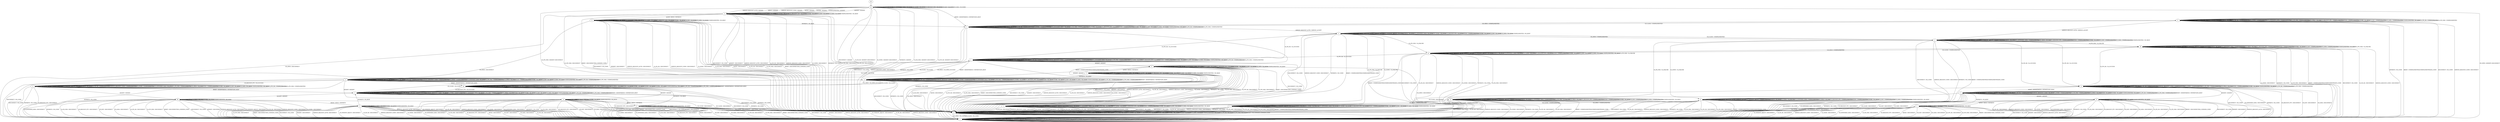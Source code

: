 digraph "" {
	graph ["Incoming time"=0.27735209465026855,
		"Outgoing time"=0.39063167572021484,
		Output="{'States': 32, 'Transitions': 683, 'Filename': '../results/ssh/OpenSSH-OpenSSH-msat-4.dot'}",
		Reference="{'States': 32, 'Transitions': 683, 'Filename': '../subjects/ssh/OpenSSH.dot'}",
		Solver=msat,
		Updated="{'States': 32, 'Transitions': 683, 'Filename': '../subjects/ssh/OpenSSH.dot'}",
		"f-measure"=1.0,
		precision=1.0,
		recall=1.0
	];
	a -> a	[key=0,
		label="DISCONNECT / NO_CONN"];
	a -> a	[key=1,
		label="KEXINIT / NO_CONN"];
	a -> a	[key=2,
		label="SERVICE_REQUEST_AUTH / NO_CONN"];
	a -> a	[key=3,
		label="CH_WINDOW_ADJUST / CH_NONE"];
	a -> a	[key=4,
		label="DEBUG / NO_CONN"];
	a -> a	[key=5,
		label="UA_PK_OK / NO_CONN"];
	a -> a	[key=6,
		label="SERVICE_REQUEST_CONN / NO_CONN"];
	a -> a	[key=7,
		label="UA_NONE / NO_CONN"];
	a -> a	[key=8,
		label="CH_EXTENDED_DATA / CH_NONE"];
	a -> a	[key=9,
		label="NEWKEYS / NO_CONN"];
	a -> a	[key=10,
		label="UA_PK_NOK / NO_CONN"];
	a -> a	[key=11,
		label="CH_CLOSE / CH_NONE"];
	a -> a	[key=12,
		label="CH_REQUEST_PTY / CH_NONE"];
	a -> a	[key=13,
		label="KEX30 / NO_CONN"];
	a -> a	[key=14,
		label="IGNORE / NO_CONN"];
	a -> a	[key=15,
		label="CH_EOF / CH_NONE"];
	a -> a	[key=16,
		label="CH_DATA / CH_NONE"];
	a -> a	[key=17,
		label="UNIMPLEMENTED / NO_CONN"];
	a -> a	[key=18,
		label="UA_PW_OK / NO_CONN"];
	a -> a	[key=19,
		label="UA_PW_NOK / NO_CONN"];
	a -> a	[key=20,
		label="REKEY / NO_CONN|NO_CONN|NO_CONN"];
	a -> x	[key=0,
		label="CH_OPEN / NO_CONN"];
	b -> b	[key=0,
		label="KEXINIT / UNIMPLEMENTED"];
	b -> b	[key=1,
		label="SERVICE_REQUEST_AUTH / SERVICE_ACCEPT"];
	b -> b	[key=2,
		label="CH_WINDOW_ADJUST / UNIMPLEMENTED"];
	b -> b	[key=3,
		label="DEBUG / NO_RESP"];
	b -> b	[key=4,
		label="UA_NONE / UA_FAILURE"];
	b -> b	[key=5,
		label="CH_EXTENDED_DATA / UNIMPLEMENTED"];
	b -> b	[key=6,
		label="CH_OPEN / CH_MAX"];
	b -> b	[key=7,
		label="CH_REQUEST_PTY / UNIMPLEMENTED"];
	b -> b	[key=8,
		label="KEX30 / UNIMPLEMENTED"];
	b -> b	[key=9,
		label="IGNORE / NO_RESP"];
	b -> b	[key=10,
		label="CH_EOF / UNIMPLEMENTED"];
	b -> b	[key=11,
		label="CH_DATA / UNIMPLEMENTED"];
	b -> b	[key=12,
		label="UNIMPLEMENTED / NO_RESP"];
	b -> s	[key=0,
		label="CH_CLOSE / UNIMPLEMENTED"];
	b -> x	[key=0,
		label="DISCONNECT / NO_CONN"];
	b -> x	[key=1,
		label="UA_PK_OK / DISCONNECT"];
	b -> x	[key=2,
		label="SERVICE_REQUEST_CONN / DISCONNECT"];
	b -> x	[key=3,
		label="NEWKEYS / NO_CONN"];
	b -> x	[key=4,
		label="UA_PK_NOK / DISCONNECT"];
	b -> x	[key=5,
		label="UA_PW_OK / DISCONNECT"];
	b -> x	[key=6,
		label="UA_PW_NOK / DISCONNECT"];
	b -> x	[key=7,
		label="REKEY / UNIMPLEMENTED|UNIMPLEMENTED|NO_CONN"];
	c -> b	[key=0,
		label="UA_NONE / UA_FAILURE"];
	c -> c	[key=0,
		label="KEXINIT / UNIMPLEMENTED"];
	c -> c	[key=1,
		label="SERVICE_REQUEST_AUTH / SERVICE_ACCEPT"];
	c -> c	[key=2,
		label="CH_WINDOW_ADJUST / UNIMPLEMENTED"];
	c -> c	[key=3,
		label="DEBUG / NO_RESP"];
	c -> c	[key=4,
		label="CH_EXTENDED_DATA / UNIMPLEMENTED"];
	c -> c	[key=5,
		label="CH_OPEN / CH_MAX"];
	c -> c	[key=6,
		label="CH_REQUEST_PTY / UNIMPLEMENTED"];
	c -> c	[key=7,
		label="KEX30 / UNIMPLEMENTED"];
	c -> c	[key=8,
		label="IGNORE / NO_RESP"];
	c -> c	[key=9,
		label="CH_EOF / UNIMPLEMENTED"];
	c -> c	[key=10,
		label="CH_DATA / UNIMPLEMENTED"];
	c -> c	[key=11,
		label="UNIMPLEMENTED / NO_RESP"];
	c -> e	[key=0,
		label="CH_CLOSE / UNIMPLEMENTED"];
	c -> p	[key=0,
		label="UA_PK_OK / UA_SUCCESS"];
	c -> p	[key=1,
		label="UA_PW_OK / UA_SUCCESS"];
	c -> q	[key=0,
		label="UA_PK_NOK / UA_FAILURE"];
	c -> x	[key=0,
		label="DISCONNECT / NO_CONN"];
	c -> x	[key=1,
		label="SERVICE_REQUEST_CONN / DISCONNECT"];
	c -> x	[key=2,
		label="NEWKEYS / NO_CONN"];
	c -> x	[key=3,
		label="REKEY / UNIMPLEMENTED|UNIMPLEMENTED|NO_CONN"];
	c -> ff	[key=0,
		label="UA_PW_NOK / UA_FAILURE"];
	d -> a	[key=0,
		label="DISCONNECT / NO_CONN"];
	d -> a	[key=1,
		label="KEXINIT / DISCONNECT"];
	d -> a	[key=2,
		label="SERVICE_REQUEST_AUTH / DISCONNECT"];
	d -> a	[key=3,
		label="UA_PK_OK / DISCONNECT"];
	d -> a	[key=4,
		label="SERVICE_REQUEST_CONN / DISCONNECT"];
	d -> a	[key=5,
		label="UA_NONE / DISCONNECT"];
	d -> a	[key=6,
		label="NEWKEYS / NO_CONN"];
	d -> a	[key=7,
		label="UA_PK_NOK / DISCONNECT"];
	d -> a	[key=8,
		label="UA_PW_OK / DISCONNECT"];
	d -> a	[key=9,
		label="UA_PW_NOK / DISCONNECT"];
	d -> a	[key=10,
		label="REKEY / DISCONNECT|NO_CONN|NO_CONN"];
	d -> d	[key=0,
		label="CH_WINDOW_ADJUST / CH_NONE"];
	d -> d	[key=1,
		label="DEBUG / NO_RESP"];
	d -> d	[key=2,
		label="CH_EXTENDED_DATA / CH_NONE"];
	d -> d	[key=3,
		label="CH_CLOSE / CH_NONE"];
	d -> d	[key=4,
		label="CH_REQUEST_PTY / CH_NONE"];
	d -> d	[key=5,
		label="IGNORE / NO_RESP"];
	d -> d	[key=6,
		label="CH_EOF / CH_NONE"];
	d -> d	[key=7,
		label="CH_DATA / CH_NONE"];
	d -> d	[key=8,
		label="UNIMPLEMENTED / NO_RESP"];
	d -> f	[key=0,
		label="KEX30 / KEX31+NEWKEYS"];
	d -> x	[key=0,
		label="CH_OPEN / DISCONNECT"];
	e -> a	[key=0,
		label="DISCONNECT / NO_CONN"];
	e -> a	[key=1,
		label="SERVICE_REQUEST_CONN / DISCONNECT"];
	e -> a	[key=2,
		label="NEWKEYS / NO_CONN"];
	e -> a	[key=3,
		label="REKEY / UNIMPLEMENTED|UNIMPLEMENTED|NO_CONN"];
	e -> c	[key=0,
		label="CH_OPEN / UNIMPLEMENTED"];
	e -> e	[key=0,
		label="KEXINIT / UNIMPLEMENTED"];
	e -> e	[key=1,
		label="SERVICE_REQUEST_AUTH / SERVICE_ACCEPT"];
	e -> e	[key=2,
		label="CH_WINDOW_ADJUST / CH_NONE"];
	e -> e	[key=3,
		label="DEBUG / NO_RESP"];
	e -> e	[key=4,
		label="CH_EXTENDED_DATA / CH_NONE"];
	e -> e	[key=5,
		label="CH_CLOSE / CH_NONE"];
	e -> e	[key=6,
		label="CH_REQUEST_PTY / CH_NONE"];
	e -> e	[key=7,
		label="KEX30 / UNIMPLEMENTED"];
	e -> e	[key=8,
		label="IGNORE / NO_RESP"];
	e -> e	[key=9,
		label="CH_EOF / CH_NONE"];
	e -> e	[key=10,
		label="CH_DATA / CH_NONE"];
	e -> e	[key=11,
		label="UNIMPLEMENTED / NO_RESP"];
	e -> j	[key=0,
		label="UA_PK_OK / UA_SUCCESS"];
	e -> j	[key=1,
		label="UA_PW_OK / UA_SUCCESS"];
	e -> m	[key=0,
		label="UA_PW_NOK / UA_FAILURE"];
	e -> r	[key=0,
		label="UA_PK_NOK / UA_FAILURE"];
	e -> s	[key=0,
		label="UA_NONE / UA_FAILURE"];
	f -> a	[key=0,
		label="DISCONNECT / NO_CONN"];
	f -> a	[key=1,
		label="KEXINIT / DISCONNECT"];
	f -> a	[key=2,
		label="SERVICE_REQUEST_AUTH / DISCONNECT"];
	f -> a	[key=3,
		label="UA_PK_OK / DISCONNECT"];
	f -> a	[key=4,
		label="SERVICE_REQUEST_CONN / DISCONNECT"];
	f -> a	[key=5,
		label="UA_NONE / DISCONNECT"];
	f -> a	[key=6,
		label="UA_PK_NOK / DISCONNECT"];
	f -> a	[key=7,
		label="KEX30 / DISCONNECT"];
	f -> a	[key=8,
		label="UA_PW_OK / DISCONNECT"];
	f -> a	[key=9,
		label="UA_PW_NOK / DISCONNECT"];
	f -> a	[key=10,
		label="REKEY / DISCONNECT|NO_CONN|NO_CONN"];
	f -> f	[key=0,
		label="CH_WINDOW_ADJUST / CH_NONE"];
	f -> f	[key=1,
		label="DEBUG / NO_RESP"];
	f -> f	[key=2,
		label="CH_EXTENDED_DATA / CH_NONE"];
	f -> f	[key=3,
		label="CH_CLOSE / CH_NONE"];
	f -> f	[key=4,
		label="CH_REQUEST_PTY / CH_NONE"];
	f -> f	[key=5,
		label="IGNORE / NO_RESP"];
	f -> f	[key=6,
		label="CH_EOF / CH_NONE"];
	f -> f	[key=7,
		label="CH_DATA / CH_NONE"];
	f -> f	[key=8,
		label="UNIMPLEMENTED / NO_RESP"];
	f -> u	[key=0,
		label="NEWKEYS / NO_RESP"];
	f -> x	[key=0,
		label="CH_OPEN / DISCONNECT"];
	g -> a	[key=0,
		label="CH_CLOSE / DISCONNECT"];
	g -> g	[key=0,
		label="DEBUG / NO_RESP"];
	g -> g	[key=1,
		label="CH_OPEN / CH_MAX"];
	g -> g	[key=2,
		label="IGNORE / NO_RESP"];
	g -> g	[key=3,
		label="UNIMPLEMENTED / NO_RESP"];
	g -> x	[key=0,
		label="DISCONNECT / NO_CONN"];
	g -> x	[key=1,
		label="KEXINIT / DISCONNECT"];
	g -> x	[key=2,
		label="SERVICE_REQUEST_AUTH / DISCONNECT"];
	g -> x	[key=3,
		label="CH_WINDOW_ADJUST / DISCONNECT"];
	g -> x	[key=4,
		label="UA_PK_OK / DISCONNECT"];
	g -> x	[key=5,
		label="SERVICE_REQUEST_CONN / DISCONNECT"];
	g -> x	[key=6,
		label="UA_NONE / DISCONNECT"];
	g -> x	[key=7,
		label="CH_EXTENDED_DATA / DISCONNECT"];
	g -> x	[key=8,
		label="NEWKEYS / NO_CONN"];
	g -> x	[key=9,
		label="UA_PK_NOK / DISCONNECT"];
	g -> x	[key=10,
		label="CH_REQUEST_PTY / DISCONNECT"];
	g -> x	[key=11,
		label="CH_EOF / DISCONNECT"];
	g -> x	[key=12,
		label="CH_DATA / DISCONNECT"];
	g -> x	[key=13,
		label="UA_PW_OK / DISCONNECT"];
	g -> x	[key=14,
		label="UA_PW_NOK / DISCONNECT"];
	g -> x	[key=15,
		label="REKEY / DISCONNECT|NO_CONN|NO_CONN"];
	g -> cc	[key=0,
		label="KEX30 / KEX31+NEWKEYS"];
	h -> c	[key=0,
		label="SERVICE_REQUEST_AUTH / SERVICE_ACCEPT"];
	h -> h	[key=0,
		label="KEXINIT / UNIMPLEMENTED"];
	h -> h	[key=1,
		label="CH_WINDOW_ADJUST / UNIMPLEMENTED"];
	h -> h	[key=2,
		label="DEBUG / NO_RESP"];
	h -> h	[key=3,
		label="UA_PK_OK / UNIMPLEMENTED"];
	h -> h	[key=4,
		label="UA_NONE / UNIMPLEMENTED"];
	h -> h	[key=5,
		label="CH_EXTENDED_DATA / UNIMPLEMENTED"];
	h -> h	[key=6,
		label="UA_PK_NOK / UNIMPLEMENTED"];
	h -> h	[key=7,
		label="CH_OPEN / CH_MAX"];
	h -> h	[key=8,
		label="CH_REQUEST_PTY / UNIMPLEMENTED"];
	h -> h	[key=9,
		label="KEX30 / UNIMPLEMENTED"];
	h -> h	[key=10,
		label="IGNORE / NO_RESP"];
	h -> h	[key=11,
		label="CH_EOF / UNIMPLEMENTED"];
	h -> h	[key=12,
		label="CH_DATA / UNIMPLEMENTED"];
	h -> h	[key=13,
		label="UNIMPLEMENTED / NO_RESP"];
	h -> h	[key=14,
		label="UA_PW_OK / UNIMPLEMENTED"];
	h -> h	[key=15,
		label="UA_PW_NOK / UNIMPLEMENTED"];
	h -> i	[key=0,
		label="CH_CLOSE / UNIMPLEMENTED"];
	h -> x	[key=0,
		label="DISCONNECT / NO_CONN"];
	h -> x	[key=1,
		label="SERVICE_REQUEST_CONN / DISCONNECT"];
	h -> x	[key=2,
		label="NEWKEYS / NO_CONN"];
	h -> x	[key=3,
		label="REKEY / UNIMPLEMENTED|UNIMPLEMENTED|NO_CONN"];
	i -> a	[key=0,
		label="DISCONNECT / NO_CONN"];
	i -> a	[key=1,
		label="SERVICE_REQUEST_CONN / DISCONNECT"];
	i -> a	[key=2,
		label="NEWKEYS / NO_CONN"];
	i -> a	[key=3,
		label="REKEY / UNIMPLEMENTED|UNIMPLEMENTED|NO_CONN"];
	i -> e	[key=0,
		label="SERVICE_REQUEST_AUTH / SERVICE_ACCEPT"];
	i -> h	[key=0,
		label="CH_OPEN / UNIMPLEMENTED"];
	i -> i	[key=0,
		label="KEXINIT / UNIMPLEMENTED"];
	i -> i	[key=1,
		label="CH_WINDOW_ADJUST / CH_NONE"];
	i -> i	[key=2,
		label="DEBUG / NO_RESP"];
	i -> i	[key=3,
		label="UA_PK_OK / UNIMPLEMENTED"];
	i -> i	[key=4,
		label="UA_NONE / UNIMPLEMENTED"];
	i -> i	[key=5,
		label="CH_EXTENDED_DATA / CH_NONE"];
	i -> i	[key=6,
		label="UA_PK_NOK / UNIMPLEMENTED"];
	i -> i	[key=7,
		label="CH_CLOSE / CH_NONE"];
	i -> i	[key=8,
		label="CH_REQUEST_PTY / CH_NONE"];
	i -> i	[key=9,
		label="KEX30 / UNIMPLEMENTED"];
	i -> i	[key=10,
		label="IGNORE / NO_RESP"];
	i -> i	[key=11,
		label="CH_EOF / CH_NONE"];
	i -> i	[key=12,
		label="CH_DATA / CH_NONE"];
	i -> i	[key=13,
		label="UNIMPLEMENTED / NO_RESP"];
	i -> i	[key=14,
		label="UA_PW_OK / UNIMPLEMENTED"];
	i -> i	[key=15,
		label="UA_PW_NOK / UNIMPLEMENTED"];
	j -> a	[key=0,
		label="DISCONNECT / NO_CONN"];
	j -> a	[key=1,
		label="NEWKEYS / NO_CONN"];
	j -> d	[key=0,
		label="KEXINIT / KEXINIT"];
	j -> j	[key=0,
		label="SERVICE_REQUEST_AUTH / UNIMPLEMENTED"];
	j -> j	[key=1,
		label="CH_WINDOW_ADJUST / CH_NONE"];
	j -> j	[key=2,
		label="DEBUG / NO_RESP"];
	j -> j	[key=3,
		label="UA_PK_OK / UNIMPLEMENTED"];
	j -> j	[key=4,
		label="SERVICE_REQUEST_CONN / UNIMPLEMENTED"];
	j -> j	[key=5,
		label="UA_NONE / UNIMPLEMENTED"];
	j -> j	[key=6,
		label="CH_EXTENDED_DATA / CH_NONE"];
	j -> j	[key=7,
		label="UA_PK_NOK / UNIMPLEMENTED"];
	j -> j	[key=8,
		label="CH_CLOSE / CH_NONE"];
	j -> j	[key=9,
		label="CH_REQUEST_PTY / CH_NONE"];
	j -> j	[key=10,
		label="KEX30 / UNIMPLEMENTED"];
	j -> j	[key=11,
		label="IGNORE / NO_RESP"];
	j -> j	[key=12,
		label="CH_EOF / CH_NONE"];
	j -> j	[key=13,
		label="CH_DATA / CH_NONE"];
	j -> j	[key=14,
		label="UNIMPLEMENTED / NO_RESP"];
	j -> j	[key=15,
		label="UA_PW_OK / UNIMPLEMENTED"];
	j -> j	[key=16,
		label="UA_PW_NOK / UNIMPLEMENTED"];
	j -> u	[key=0,
		label="REKEY / KEXINIT|KEX31+NEWKEYS|NO_RESP"];
	j -> y	[key=0,
		label="CH_OPEN / CH_OPEN_SUCCESS"];
	k -> a	[key=0,
		label="DISCONNECT / NO_CONN"];
	k -> a	[key=1,
		label="KEXINIT / DISCONNECT"];
	k -> a	[key=2,
		label="SERVICE_REQUEST_AUTH / DISCONNECT"];
	k -> a	[key=3,
		label="UA_PK_OK / DISCONNECT"];
	k -> a	[key=4,
		label="SERVICE_REQUEST_CONN / DISCONNECT"];
	k -> a	[key=5,
		label="UA_NONE / DISCONNECT"];
	k -> a	[key=6,
		label="UA_PK_NOK / DISCONNECT"];
	k -> a	[key=7,
		label="KEX30 / DISCONNECT"];
	k -> a	[key=8,
		label="UA_PW_OK / DISCONNECT"];
	k -> a	[key=9,
		label="UA_PW_NOK / DISCONNECT"];
	k -> a	[key=10,
		label="REKEY / DISCONNECT|NO_CONN|NO_CONN"];
	k -> i	[key=0,
		label="NEWKEYS / NO_RESP"];
	k -> k	[key=0,
		label="CH_WINDOW_ADJUST / CH_NONE"];
	k -> k	[key=1,
		label="DEBUG / NO_RESP"];
	k -> k	[key=2,
		label="CH_EXTENDED_DATA / CH_NONE"];
	k -> k	[key=3,
		label="CH_CLOSE / CH_NONE"];
	k -> k	[key=4,
		label="CH_REQUEST_PTY / CH_NONE"];
	k -> k	[key=5,
		label="IGNORE / NO_RESP"];
	k -> k	[key=6,
		label="CH_EOF / CH_NONE"];
	k -> k	[key=7,
		label="CH_DATA / CH_NONE"];
	k -> k	[key=8,
		label="UNIMPLEMENTED / NO_RESP"];
	k -> x	[key=0,
		label="CH_OPEN / DISCONNECT"];
	l -> a	[key=0,
		label="CH_CLOSE / DISCONNECT"];
	l -> l	[key=0,
		label="SERVICE_REQUEST_AUTH / NO_RESP"];
	l -> l	[key=1,
		label="CH_WINDOW_ADJUST / NO_RESP"];
	l -> l	[key=2,
		label="DEBUG / NO_RESP"];
	l -> l	[key=3,
		label="UA_PK_OK / UNIMPLEMENTED"];
	l -> l	[key=4,
		label="SERVICE_REQUEST_CONN / NO_RESP"];
	l -> l	[key=5,
		label="UA_NONE / UNIMPLEMENTED"];
	l -> l	[key=6,
		label="UA_PK_NOK / UNIMPLEMENTED"];
	l -> l	[key=7,
		label="CH_OPEN / CH_MAX"];
	l -> l	[key=8,
		label="KEX30 / NO_RESP"];
	l -> l	[key=9,
		label="IGNORE / NO_RESP"];
	l -> l	[key=10,
		label="UNIMPLEMENTED / NO_RESP"];
	l -> l	[key=11,
		label="UA_PW_OK / UNIMPLEMENTED"];
	l -> l	[key=12,
		label="UA_PW_NOK / UNIMPLEMENTED"];
	l -> l	[key=13,
		label="REKEY / KEXINIT|KEX31+NEWKEYS|NO_RESP"];
	l -> w	[key=0,
		label="KEXINIT / KEXINIT"];
	l -> x	[key=0,
		label="DISCONNECT / NO_CONN"];
	l -> x	[key=1,
		label="CH_EXTENDED_DATA / DISCONNECT"];
	l -> x	[key=2,
		label="NEWKEYS / NO_CONN"];
	l -> x	[key=3,
		label="CH_REQUEST_PTY / DISCONNECT"];
	l -> x	[key=4,
		label="CH_EOF / DISCONNECT"];
	l -> x	[key=5,
		label="CH_DATA / DISCONNECT"];
	m -> a	[key=0,
		label="DISCONNECT / NO_CONN"];
	m -> a	[key=1,
		label="UA_PK_OK / DISCONNECT"];
	m -> a	[key=2,
		label="SERVICE_REQUEST_CONN / DISCONNECT"];
	m -> a	[key=3,
		label="UA_NONE / DISCONNECT"];
	m -> a	[key=4,
		label="NEWKEYS / NO_CONN"];
	m -> a	[key=5,
		label="UA_PK_NOK / DISCONNECT"];
	m -> a	[key=6,
		label="REKEY / UNIMPLEMENTED|UNIMPLEMENTED|NO_CONN"];
	m -> j	[key=0,
		label="UA_PW_OK / UA_SUCCESS"];
	m -> m	[key=0,
		label="KEXINIT / UNIMPLEMENTED"];
	m -> m	[key=1,
		label="SERVICE_REQUEST_AUTH / SERVICE_ACCEPT"];
	m -> m	[key=2,
		label="CH_WINDOW_ADJUST / CH_NONE"];
	m -> m	[key=3,
		label="DEBUG / NO_RESP"];
	m -> m	[key=4,
		label="CH_EXTENDED_DATA / CH_NONE"];
	m -> m	[key=5,
		label="CH_CLOSE / CH_NONE"];
	m -> m	[key=6,
		label="CH_REQUEST_PTY / CH_NONE"];
	m -> m	[key=7,
		label="KEX30 / UNIMPLEMENTED"];
	m -> m	[key=8,
		label="IGNORE / NO_RESP"];
	m -> m	[key=9,
		label="CH_EOF / CH_NONE"];
	m -> m	[key=10,
		label="CH_DATA / CH_NONE"];
	m -> m	[key=11,
		label="UNIMPLEMENTED / NO_RESP"];
	m -> m	[key=12,
		label="UA_PW_NOK / UA_FAILURE"];
	m -> ff	[key=0,
		label="CH_OPEN / UNIMPLEMENTED"];
	n -> j	[key=0,
		label="CH_CLOSE / CH_CLOSE"];
	n -> n	[key=0,
		label="SERVICE_REQUEST_AUTH / UNIMPLEMENTED"];
	n -> n	[key=1,
		label="CH_WINDOW_ADJUST / NO_RESP"];
	n -> n	[key=2,
		label="DEBUG / NO_RESP"];
	n -> n	[key=3,
		label="UA_PK_OK / UNIMPLEMENTED"];
	n -> n	[key=4,
		label="SERVICE_REQUEST_CONN / UNIMPLEMENTED"];
	n -> n	[key=5,
		label="UA_NONE / UNIMPLEMENTED"];
	n -> n	[key=6,
		label="CH_EXTENDED_DATA / NO_RESP"];
	n -> n	[key=7,
		label="UA_PK_NOK / UNIMPLEMENTED"];
	n -> n	[key=8,
		label="CH_OPEN / CH_MAX"];
	n -> n	[key=9,
		label="KEX30 / UNIMPLEMENTED"];
	n -> n	[key=10,
		label="IGNORE / NO_RESP"];
	n -> n	[key=11,
		label="CH_EOF / NO_RESP"];
	n -> n	[key=12,
		label="CH_DATA / NO_RESP"];
	n -> n	[key=13,
		label="UNIMPLEMENTED / NO_RESP"];
	n -> n	[key=14,
		label="UA_PW_OK / UNIMPLEMENTED"];
	n -> n	[key=15,
		label="UA_PW_NOK / UNIMPLEMENTED"];
	n -> t	[key=0,
		label="REKEY / KEXINIT|KEX31+NEWKEYS|NO_RESP"];
	n -> x	[key=0,
		label="DISCONNECT / NO_CONN"];
	n -> x	[key=1,
		label="NEWKEYS / NO_CONN"];
	n -> x	[key=2,
		label="CH_REQUEST_PTY / DISCONNECT"];
	n -> bb	[key=0,
		label="KEXINIT / KEXINIT"];
	o -> a	[key=0,
		label="DISCONNECT / NO_CONN"];
	o -> a	[key=1,
		label="KEXINIT / DISCONNECT"];
	o -> a	[key=2,
		label="SERVICE_REQUEST_AUTH / DISCONNECT"];
	o -> a	[key=3,
		label="UA_PK_OK / DISCONNECT"];
	o -> a	[key=4,
		label="SERVICE_REQUEST_CONN / DISCONNECT"];
	o -> a	[key=5,
		label="UA_NONE / DISCONNECT"];
	o -> a	[key=6,
		label="NEWKEYS / NO_CONN"];
	o -> a	[key=7,
		label="UA_PK_NOK / DISCONNECT"];
	o -> a	[key=8,
		label="UA_PW_OK / DISCONNECT"];
	o -> a	[key=9,
		label="UA_PW_NOK / DISCONNECT"];
	o -> a	[key=10,
		label="REKEY / DISCONNECT|NO_CONN|NO_CONN"];
	o -> k	[key=0,
		label="KEX30 / KEX31+NEWKEYS"];
	o -> o	[key=0,
		label="CH_WINDOW_ADJUST / CH_NONE"];
	o -> o	[key=1,
		label="DEBUG / NO_RESP"];
	o -> o	[key=2,
		label="CH_EXTENDED_DATA / CH_NONE"];
	o -> o	[key=3,
		label="CH_CLOSE / CH_NONE"];
	o -> o	[key=4,
		label="CH_REQUEST_PTY / CH_NONE"];
	o -> o	[key=5,
		label="IGNORE / NO_RESP"];
	o -> o	[key=6,
		label="CH_EOF / CH_NONE"];
	o -> o	[key=7,
		label="CH_DATA / CH_NONE"];
	o -> o	[key=8,
		label="UNIMPLEMENTED / NO_RESP"];
	o -> x	[key=0,
		label="CH_OPEN / DISCONNECT"];
	p -> a	[key=0,
		label="CH_CLOSE / DISCONNECT"];
	p -> l	[key=0,
		label="REKEY / KEXINIT|KEX31+NEWKEYS|NO_RESP"];
	p -> p	[key=0,
		label="SERVICE_REQUEST_AUTH / UNIMPLEMENTED"];
	p -> p	[key=1,
		label="CH_WINDOW_ADJUST / NO_RESP"];
	p -> p	[key=2,
		label="DEBUG / NO_RESP"];
	p -> p	[key=3,
		label="UA_PK_OK / UNIMPLEMENTED"];
	p -> p	[key=4,
		label="SERVICE_REQUEST_CONN / UNIMPLEMENTED"];
	p -> p	[key=5,
		label="UA_NONE / UNIMPLEMENTED"];
	p -> p	[key=6,
		label="UA_PK_NOK / UNIMPLEMENTED"];
	p -> p	[key=7,
		label="CH_OPEN / CH_MAX"];
	p -> p	[key=8,
		label="KEX30 / UNIMPLEMENTED"];
	p -> p	[key=9,
		label="IGNORE / NO_RESP"];
	p -> p	[key=10,
		label="UNIMPLEMENTED / NO_RESP"];
	p -> p	[key=11,
		label="UA_PW_OK / UNIMPLEMENTED"];
	p -> p	[key=12,
		label="UA_PW_NOK / UNIMPLEMENTED"];
	p -> w	[key=0,
		label="KEXINIT / KEXINIT"];
	p -> x	[key=0,
		label="DISCONNECT / NO_CONN"];
	p -> x	[key=1,
		label="CH_EXTENDED_DATA / DISCONNECT"];
	p -> x	[key=2,
		label="NEWKEYS / NO_CONN"];
	p -> x	[key=3,
		label="CH_REQUEST_PTY / DISCONNECT"];
	p -> x	[key=4,
		label="CH_EOF / DISCONNECT"];
	p -> x	[key=5,
		label="CH_DATA / DISCONNECT"];
	q -> q	[key=0,
		label="KEXINIT / UNIMPLEMENTED"];
	q -> q	[key=1,
		label="SERVICE_REQUEST_AUTH / SERVICE_ACCEPT"];
	q -> q	[key=2,
		label="CH_WINDOW_ADJUST / UNIMPLEMENTED"];
	q -> q	[key=3,
		label="DEBUG / NO_RESP"];
	q -> q	[key=4,
		label="CH_EXTENDED_DATA / UNIMPLEMENTED"];
	q -> q	[key=5,
		label="UA_PK_NOK / UA_FAILURE"];
	q -> q	[key=6,
		label="CH_OPEN / CH_MAX"];
	q -> q	[key=7,
		label="CH_REQUEST_PTY / UNIMPLEMENTED"];
	q -> q	[key=8,
		label="KEX30 / UNIMPLEMENTED"];
	q -> q	[key=9,
		label="IGNORE / NO_RESP"];
	q -> q	[key=10,
		label="CH_EOF / UNIMPLEMENTED"];
	q -> q	[key=11,
		label="CH_DATA / UNIMPLEMENTED"];
	q -> q	[key=12,
		label="UNIMPLEMENTED / NO_RESP"];
	q -> r	[key=0,
		label="CH_CLOSE / UNIMPLEMENTED"];
	q -> x	[key=0,
		label="DISCONNECT / NO_CONN"];
	q -> x	[key=1,
		label="UA_PK_OK / DISCONNECT"];
	q -> x	[key=2,
		label="SERVICE_REQUEST_CONN / DISCONNECT"];
	q -> x	[key=3,
		label="UA_NONE / DISCONNECT"];
	q -> x	[key=4,
		label="NEWKEYS / NO_CONN"];
	q -> x	[key=5,
		label="UA_PW_OK / DISCONNECT"];
	q -> x	[key=6,
		label="UA_PW_NOK / DISCONNECT"];
	q -> x	[key=7,
		label="REKEY / UNIMPLEMENTED|UNIMPLEMENTED|NO_CONN"];
	r -> a	[key=0,
		label="DISCONNECT / NO_CONN"];
	r -> a	[key=1,
		label="UA_PK_OK / DISCONNECT"];
	r -> a	[key=2,
		label="SERVICE_REQUEST_CONN / DISCONNECT"];
	r -> a	[key=3,
		label="UA_NONE / DISCONNECT"];
	r -> a	[key=4,
		label="NEWKEYS / NO_CONN"];
	r -> a	[key=5,
		label="UA_PW_OK / DISCONNECT"];
	r -> a	[key=6,
		label="UA_PW_NOK / DISCONNECT"];
	r -> a	[key=7,
		label="REKEY / UNIMPLEMENTED|UNIMPLEMENTED|NO_CONN"];
	r -> q	[key=0,
		label="CH_OPEN / UNIMPLEMENTED"];
	r -> r	[key=0,
		label="KEXINIT / UNIMPLEMENTED"];
	r -> r	[key=1,
		label="SERVICE_REQUEST_AUTH / SERVICE_ACCEPT"];
	r -> r	[key=2,
		label="CH_WINDOW_ADJUST / CH_NONE"];
	r -> r	[key=3,
		label="DEBUG / NO_RESP"];
	r -> r	[key=4,
		label="CH_EXTENDED_DATA / CH_NONE"];
	r -> r	[key=5,
		label="UA_PK_NOK / UA_FAILURE"];
	r -> r	[key=6,
		label="CH_CLOSE / CH_NONE"];
	r -> r	[key=7,
		label="CH_REQUEST_PTY / CH_NONE"];
	r -> r	[key=8,
		label="KEX30 / UNIMPLEMENTED"];
	r -> r	[key=9,
		label="IGNORE / NO_RESP"];
	r -> r	[key=10,
		label="CH_EOF / CH_NONE"];
	r -> r	[key=11,
		label="CH_DATA / CH_NONE"];
	r -> r	[key=12,
		label="UNIMPLEMENTED / NO_RESP"];
	s -> a	[key=0,
		label="DISCONNECT / NO_CONN"];
	s -> a	[key=1,
		label="UA_PK_OK / DISCONNECT"];
	s -> a	[key=2,
		label="SERVICE_REQUEST_CONN / DISCONNECT"];
	s -> a	[key=3,
		label="NEWKEYS / NO_CONN"];
	s -> a	[key=4,
		label="UA_PK_NOK / DISCONNECT"];
	s -> a	[key=5,
		label="UA_PW_OK / DISCONNECT"];
	s -> a	[key=6,
		label="UA_PW_NOK / DISCONNECT"];
	s -> a	[key=7,
		label="REKEY / UNIMPLEMENTED|UNIMPLEMENTED|NO_CONN"];
	s -> b	[key=0,
		label="CH_OPEN / UNIMPLEMENTED"];
	s -> s	[key=0,
		label="KEXINIT / UNIMPLEMENTED"];
	s -> s	[key=1,
		label="SERVICE_REQUEST_AUTH / SERVICE_ACCEPT"];
	s -> s	[key=2,
		label="CH_WINDOW_ADJUST / CH_NONE"];
	s -> s	[key=3,
		label="DEBUG / NO_RESP"];
	s -> s	[key=4,
		label="UA_NONE / UA_FAILURE"];
	s -> s	[key=5,
		label="CH_EXTENDED_DATA / CH_NONE"];
	s -> s	[key=6,
		label="CH_CLOSE / CH_NONE"];
	s -> s	[key=7,
		label="CH_REQUEST_PTY / CH_NONE"];
	s -> s	[key=8,
		label="KEX30 / UNIMPLEMENTED"];
	s -> s	[key=9,
		label="IGNORE / NO_RESP"];
	s -> s	[key=10,
		label="CH_EOF / CH_NONE"];
	s -> s	[key=11,
		label="CH_DATA / CH_NONE"];
	s -> s	[key=12,
		label="UNIMPLEMENTED / NO_RESP"];
	t -> t	[key=0,
		label="SERVICE_REQUEST_AUTH / NO_RESP"];
	t -> t	[key=1,
		label="CH_WINDOW_ADJUST / NO_RESP"];
	t -> t	[key=2,
		label="DEBUG / NO_RESP"];
	t -> t	[key=3,
		label="UA_PK_OK / UNIMPLEMENTED"];
	t -> t	[key=4,
		label="SERVICE_REQUEST_CONN / NO_RESP"];
	t -> t	[key=5,
		label="UA_NONE / UNIMPLEMENTED"];
	t -> t	[key=6,
		label="CH_EXTENDED_DATA / NO_RESP"];
	t -> t	[key=7,
		label="UA_PK_NOK / UNIMPLEMENTED"];
	t -> t	[key=8,
		label="CH_OPEN / CH_MAX"];
	t -> t	[key=9,
		label="KEX30 / NO_RESP"];
	t -> t	[key=10,
		label="IGNORE / NO_RESP"];
	t -> t	[key=11,
		label="CH_EOF / NO_RESP"];
	t -> t	[key=12,
		label="CH_DATA / NO_RESP"];
	t -> t	[key=13,
		label="UNIMPLEMENTED / NO_RESP"];
	t -> t	[key=14,
		label="UA_PW_OK / UNIMPLEMENTED"];
	t -> t	[key=15,
		label="UA_PW_NOK / UNIMPLEMENTED"];
	t -> t	[key=16,
		label="REKEY / KEXINIT|KEX31+NEWKEYS|NO_RESP"];
	t -> u	[key=0,
		label="CH_CLOSE / CH_CLOSE"];
	t -> x	[key=0,
		label="DISCONNECT / NO_CONN"];
	t -> x	[key=1,
		label="NEWKEYS / NO_CONN"];
	t -> x	[key=2,
		label="CH_REQUEST_PTY / DISCONNECT"];
	t -> bb	[key=0,
		label="KEXINIT / KEXINIT"];
	u -> a	[key=0,
		label="DISCONNECT / NO_CONN"];
	u -> a	[key=1,
		label="NEWKEYS / NO_CONN"];
	u -> d	[key=0,
		label="KEXINIT / KEXINIT"];
	u -> u	[key=0,
		label="SERVICE_REQUEST_AUTH / NO_RESP"];
	u -> u	[key=1,
		label="CH_WINDOW_ADJUST / CH_NONE"];
	u -> u	[key=2,
		label="DEBUG / NO_RESP"];
	u -> u	[key=3,
		label="UA_PK_OK / UNIMPLEMENTED"];
	u -> u	[key=4,
		label="SERVICE_REQUEST_CONN / NO_RESP"];
	u -> u	[key=5,
		label="UA_NONE / UNIMPLEMENTED"];
	u -> u	[key=6,
		label="CH_EXTENDED_DATA / CH_NONE"];
	u -> u	[key=7,
		label="UA_PK_NOK / UNIMPLEMENTED"];
	u -> u	[key=8,
		label="CH_CLOSE / CH_NONE"];
	u -> u	[key=9,
		label="CH_REQUEST_PTY / CH_NONE"];
	u -> u	[key=10,
		label="KEX30 / NO_RESP"];
	u -> u	[key=11,
		label="IGNORE / NO_RESP"];
	u -> u	[key=12,
		label="CH_EOF / CH_NONE"];
	u -> u	[key=13,
		label="CH_DATA / CH_NONE"];
	u -> u	[key=14,
		label="UNIMPLEMENTED / NO_RESP"];
	u -> u	[key=15,
		label="UA_PW_OK / UNIMPLEMENTED"];
	u -> u	[key=16,
		label="UA_PW_NOK / UNIMPLEMENTED"];
	u -> u	[key=17,
		label="REKEY / KEXINIT|KEX31+NEWKEYS|NO_RESP"];
	u -> aa	[key=0,
		label="CH_OPEN / CH_OPEN_SUCCESS"];
	v -> a	[key=0,
		label="CH_CLOSE / DISCONNECT"];
	v -> l	[key=0,
		label="NEWKEYS / NO_RESP"];
	v -> v	[key=0,
		label="DEBUG / NO_RESP"];
	v -> v	[key=1,
		label="CH_OPEN / CH_MAX"];
	v -> v	[key=2,
		label="IGNORE / NO_RESP"];
	v -> v	[key=3,
		label="UNIMPLEMENTED / NO_RESP"];
	v -> x	[key=0,
		label="DISCONNECT / NO_CONN"];
	v -> x	[key=1,
		label="KEXINIT / DISCONNECT"];
	v -> x	[key=2,
		label="SERVICE_REQUEST_AUTH / DISCONNECT"];
	v -> x	[key=3,
		label="CH_WINDOW_ADJUST / DISCONNECT"];
	v -> x	[key=4,
		label="UA_PK_OK / DISCONNECT"];
	v -> x	[key=5,
		label="SERVICE_REQUEST_CONN / DISCONNECT"];
	v -> x	[key=6,
		label="UA_NONE / DISCONNECT"];
	v -> x	[key=7,
		label="CH_EXTENDED_DATA / DISCONNECT"];
	v -> x	[key=8,
		label="UA_PK_NOK / DISCONNECT"];
	v -> x	[key=9,
		label="CH_REQUEST_PTY / DISCONNECT"];
	v -> x	[key=10,
		label="KEX30 / DISCONNECT"];
	v -> x	[key=11,
		label="CH_EOF / DISCONNECT"];
	v -> x	[key=12,
		label="CH_DATA / DISCONNECT"];
	v -> x	[key=13,
		label="UA_PW_OK / DISCONNECT"];
	v -> x	[key=14,
		label="UA_PW_NOK / DISCONNECT"];
	v -> x	[key=15,
		label="REKEY / DISCONNECT|NO_CONN|NO_CONN"];
	w -> a	[key=0,
		label="CH_CLOSE / DISCONNECT"];
	w -> v	[key=0,
		label="KEX30 / KEX31+NEWKEYS"];
	w -> w	[key=0,
		label="DEBUG / NO_RESP"];
	w -> w	[key=1,
		label="CH_OPEN / CH_MAX"];
	w -> w	[key=2,
		label="IGNORE / NO_RESP"];
	w -> w	[key=3,
		label="UNIMPLEMENTED / NO_RESP"];
	w -> x	[key=0,
		label="DISCONNECT / NO_CONN"];
	w -> x	[key=1,
		label="KEXINIT / DISCONNECT"];
	w -> x	[key=2,
		label="SERVICE_REQUEST_AUTH / DISCONNECT"];
	w -> x	[key=3,
		label="CH_WINDOW_ADJUST / DISCONNECT"];
	w -> x	[key=4,
		label="UA_PK_OK / DISCONNECT"];
	w -> x	[key=5,
		label="SERVICE_REQUEST_CONN / DISCONNECT"];
	w -> x	[key=6,
		label="UA_NONE / DISCONNECT"];
	w -> x	[key=7,
		label="CH_EXTENDED_DATA / DISCONNECT"];
	w -> x	[key=8,
		label="NEWKEYS / NO_CONN"];
	w -> x	[key=9,
		label="UA_PK_NOK / DISCONNECT"];
	w -> x	[key=10,
		label="CH_REQUEST_PTY / DISCONNECT"];
	w -> x	[key=11,
		label="CH_EOF / DISCONNECT"];
	w -> x	[key=12,
		label="CH_DATA / DISCONNECT"];
	w -> x	[key=13,
		label="UA_PW_OK / DISCONNECT"];
	w -> x	[key=14,
		label="UA_PW_NOK / DISCONNECT"];
	w -> x	[key=15,
		label="REKEY / DISCONNECT|NO_CONN|NO_CONN"];
	x -> a	[key=0,
		label="CH_CLOSE / NO_CONN"];
	x -> x	[key=0,
		label="DISCONNECT / NO_CONN"];
	x -> x	[key=1,
		label="KEXINIT / NO_CONN"];
	x -> x	[key=2,
		label="SERVICE_REQUEST_AUTH / NO_CONN"];
	x -> x	[key=3,
		label="CH_WINDOW_ADJUST / NO_CONN"];
	x -> x	[key=4,
		label="DEBUG / NO_CONN"];
	x -> x	[key=5,
		label="UA_PK_OK / NO_CONN"];
	x -> x	[key=6,
		label="SERVICE_REQUEST_CONN / NO_CONN"];
	x -> x	[key=7,
		label="UA_NONE / NO_CONN"];
	x -> x	[key=8,
		label="CH_EXTENDED_DATA / NO_CONN"];
	x -> x	[key=9,
		label="NEWKEYS / NO_CONN"];
	x -> x	[key=10,
		label="UA_PK_NOK / NO_CONN"];
	x -> x	[key=11,
		label="CH_OPEN / CH_MAX"];
	x -> x	[key=12,
		label="CH_REQUEST_PTY / NO_CONN"];
	x -> x	[key=13,
		label="KEX30 / NO_CONN"];
	x -> x	[key=14,
		label="IGNORE / NO_CONN"];
	x -> x	[key=15,
		label="CH_EOF / NO_CONN"];
	x -> x	[key=16,
		label="CH_DATA / NO_CONN"];
	x -> x	[key=17,
		label="UNIMPLEMENTED / NO_CONN"];
	x -> x	[key=18,
		label="UA_PW_OK / NO_CONN"];
	x -> x	[key=19,
		label="UA_PW_NOK / NO_CONN"];
	x -> x	[key=20,
		label="REKEY / NO_CONN|NO_CONN|NO_CONN"];
	y -> g	[key=0,
		label="KEXINIT / KEXINIT"];
	y -> j	[key=0,
		label="CH_CLOSE / CH_CLOSE"];
	y -> n	[key=0,
		label="CH_REQUEST_PTY / CH_SUCCESS"];
	y -> x	[key=0,
		label="DISCONNECT / NO_CONN"];
	y -> x	[key=1,
		label="NEWKEYS / NO_CONN"];
	y -> y	[key=0,
		label="SERVICE_REQUEST_AUTH / UNIMPLEMENTED"];
	y -> y	[key=1,
		label="CH_WINDOW_ADJUST / NO_RESP"];
	y -> y	[key=2,
		label="DEBUG / NO_RESP"];
	y -> y	[key=3,
		label="UA_PK_OK / UNIMPLEMENTED"];
	y -> y	[key=4,
		label="SERVICE_REQUEST_CONN / UNIMPLEMENTED"];
	y -> y	[key=5,
		label="UA_NONE / UNIMPLEMENTED"];
	y -> y	[key=6,
		label="CH_EXTENDED_DATA / NO_RESP"];
	y -> y	[key=7,
		label="UA_PK_NOK / UNIMPLEMENTED"];
	y -> y	[key=8,
		label="CH_OPEN / CH_MAX"];
	y -> y	[key=9,
		label="KEX30 / UNIMPLEMENTED"];
	y -> y	[key=10,
		label="IGNORE / NO_RESP"];
	y -> y	[key=11,
		label="CH_EOF / NO_RESP"];
	y -> y	[key=12,
		label="CH_DATA / NO_RESP"];
	y -> y	[key=13,
		label="UNIMPLEMENTED / NO_RESP"];
	y -> y	[key=14,
		label="UA_PW_OK / UNIMPLEMENTED"];
	y -> y	[key=15,
		label="UA_PW_NOK / UNIMPLEMENTED"];
	y -> aa	[key=0,
		label="REKEY / KEXINIT|KEX31+NEWKEYS|NO_RESP"];
	z -> a	[key=0,
		label="CH_CLOSE / DISCONNECT"];
	z -> t	[key=0,
		label="NEWKEYS / NO_RESP"];
	z -> x	[key=0,
		label="DISCONNECT / NO_CONN"];
	z -> x	[key=1,
		label="KEXINIT / DISCONNECT"];
	z -> x	[key=2,
		label="SERVICE_REQUEST_AUTH / DISCONNECT"];
	z -> x	[key=3,
		label="CH_WINDOW_ADJUST / DISCONNECT"];
	z -> x	[key=4,
		label="UA_PK_OK / DISCONNECT"];
	z -> x	[key=5,
		label="SERVICE_REQUEST_CONN / DISCONNECT"];
	z -> x	[key=6,
		label="UA_NONE / DISCONNECT"];
	z -> x	[key=7,
		label="CH_EXTENDED_DATA / DISCONNECT"];
	z -> x	[key=8,
		label="UA_PK_NOK / DISCONNECT"];
	z -> x	[key=9,
		label="CH_REQUEST_PTY / DISCONNECT"];
	z -> x	[key=10,
		label="KEX30 / DISCONNECT"];
	z -> x	[key=11,
		label="CH_EOF / DISCONNECT"];
	z -> x	[key=12,
		label="CH_DATA / DISCONNECT"];
	z -> x	[key=13,
		label="UA_PW_OK / DISCONNECT"];
	z -> x	[key=14,
		label="UA_PW_NOK / DISCONNECT"];
	z -> x	[key=15,
		label="REKEY / DISCONNECT|NO_CONN|NO_CONN"];
	z -> z	[key=0,
		label="DEBUG / NO_RESP"];
	z -> z	[key=1,
		label="CH_OPEN / CH_MAX"];
	z -> z	[key=2,
		label="IGNORE / NO_RESP"];
	z -> z	[key=3,
		label="UNIMPLEMENTED / NO_RESP"];
	aa -> g	[key=0,
		label="KEXINIT / KEXINIT"];
	aa -> t	[key=0,
		label="CH_REQUEST_PTY / CH_SUCCESS"];
	aa -> u	[key=0,
		label="CH_CLOSE / CH_CLOSE"];
	aa -> x	[key=0,
		label="DISCONNECT / NO_CONN"];
	aa -> x	[key=1,
		label="NEWKEYS / NO_CONN"];
	aa -> aa	[key=0,
		label="SERVICE_REQUEST_AUTH / NO_RESP"];
	aa -> aa	[key=1,
		label="CH_WINDOW_ADJUST / NO_RESP"];
	aa -> aa	[key=2,
		label="DEBUG / NO_RESP"];
	aa -> aa	[key=3,
		label="UA_PK_OK / UNIMPLEMENTED"];
	aa -> aa	[key=4,
		label="SERVICE_REQUEST_CONN / NO_RESP"];
	aa -> aa	[key=5,
		label="UA_NONE / UNIMPLEMENTED"];
	aa -> aa	[key=6,
		label="CH_EXTENDED_DATA / NO_RESP"];
	aa -> aa	[key=7,
		label="UA_PK_NOK / UNIMPLEMENTED"];
	aa -> aa	[key=8,
		label="CH_OPEN / CH_MAX"];
	aa -> aa	[key=9,
		label="KEX30 / NO_RESP"];
	aa -> aa	[key=10,
		label="IGNORE / NO_RESP"];
	aa -> aa	[key=11,
		label="CH_EOF / NO_RESP"];
	aa -> aa	[key=12,
		label="CH_DATA / NO_RESP"];
	aa -> aa	[key=13,
		label="UNIMPLEMENTED / NO_RESP"];
	aa -> aa	[key=14,
		label="UA_PW_OK / UNIMPLEMENTED"];
	aa -> aa	[key=15,
		label="UA_PW_NOK / UNIMPLEMENTED"];
	aa -> aa	[key=16,
		label="REKEY / KEXINIT|KEX31+NEWKEYS|NO_RESP"];
	bb -> a	[key=0,
		label="CH_CLOSE / DISCONNECT"];
	bb -> x	[key=0,
		label="DISCONNECT / NO_CONN"];
	bb -> x	[key=1,
		label="KEXINIT / DISCONNECT"];
	bb -> x	[key=2,
		label="SERVICE_REQUEST_AUTH / DISCONNECT"];
	bb -> x	[key=3,
		label="CH_WINDOW_ADJUST / DISCONNECT"];
	bb -> x	[key=4,
		label="UA_PK_OK / DISCONNECT"];
	bb -> x	[key=5,
		label="SERVICE_REQUEST_CONN / DISCONNECT"];
	bb -> x	[key=6,
		label="UA_NONE / DISCONNECT"];
	bb -> x	[key=7,
		label="CH_EXTENDED_DATA / DISCONNECT"];
	bb -> x	[key=8,
		label="NEWKEYS / NO_CONN"];
	bb -> x	[key=9,
		label="UA_PK_NOK / DISCONNECT"];
	bb -> x	[key=10,
		label="CH_REQUEST_PTY / DISCONNECT"];
	bb -> x	[key=11,
		label="CH_EOF / DISCONNECT"];
	bb -> x	[key=12,
		label="CH_DATA / DISCONNECT"];
	bb -> x	[key=13,
		label="UA_PW_OK / DISCONNECT"];
	bb -> x	[key=14,
		label="UA_PW_NOK / DISCONNECT"];
	bb -> x	[key=15,
		label="REKEY / DISCONNECT|NO_CONN|NO_CONN"];
	bb -> z	[key=0,
		label="KEX30 / KEX31+NEWKEYS"];
	bb -> bb	[key=0,
		label="DEBUG / NO_RESP"];
	bb -> bb	[key=1,
		label="CH_OPEN / CH_MAX"];
	bb -> bb	[key=2,
		label="IGNORE / NO_RESP"];
	bb -> bb	[key=3,
		label="UNIMPLEMENTED / NO_RESP"];
	cc -> a	[key=0,
		label="CH_CLOSE / DISCONNECT"];
	cc -> x	[key=0,
		label="DISCONNECT / NO_CONN"];
	cc -> x	[key=1,
		label="KEXINIT / DISCONNECT"];
	cc -> x	[key=2,
		label="SERVICE_REQUEST_AUTH / DISCONNECT"];
	cc -> x	[key=3,
		label="CH_WINDOW_ADJUST / DISCONNECT"];
	cc -> x	[key=4,
		label="UA_PK_OK / DISCONNECT"];
	cc -> x	[key=5,
		label="SERVICE_REQUEST_CONN / DISCONNECT"];
	cc -> x	[key=6,
		label="UA_NONE / DISCONNECT"];
	cc -> x	[key=7,
		label="CH_EXTENDED_DATA / DISCONNECT"];
	cc -> x	[key=8,
		label="UA_PK_NOK / DISCONNECT"];
	cc -> x	[key=9,
		label="CH_REQUEST_PTY / DISCONNECT"];
	cc -> x	[key=10,
		label="KEX30 / DISCONNECT"];
	cc -> x	[key=11,
		label="CH_EOF / DISCONNECT"];
	cc -> x	[key=12,
		label="CH_DATA / DISCONNECT"];
	cc -> x	[key=13,
		label="UA_PW_OK / DISCONNECT"];
	cc -> x	[key=14,
		label="UA_PW_NOK / DISCONNECT"];
	cc -> x	[key=15,
		label="REKEY / DISCONNECT|NO_CONN|NO_CONN"];
	cc -> aa	[key=0,
		label="NEWKEYS / NO_RESP"];
	cc -> cc	[key=0,
		label="DEBUG / NO_RESP"];
	cc -> cc	[key=1,
		label="CH_OPEN / CH_MAX"];
	cc -> cc	[key=2,
		label="IGNORE / NO_RESP"];
	cc -> cc	[key=3,
		label="UNIMPLEMENTED / NO_RESP"];
	dd -> ee	[key=0];
	ee -> a	[key=0,
		label="DISCONNECT / KEXINIT"];
	ee -> a	[key=1,
		label="UA_PK_OK / KEXINIT+DISCONNECT"];
	ee -> a	[key=2,
		label="UA_NONE / KEXINIT+DISCONNECT"];
	ee -> a	[key=3,
		label="NEWKEYS / KEXINIT"];
	ee -> a	[key=4,
		label="UA_PK_NOK / KEXINIT+DISCONNECT"];
	ee -> a	[key=5,
		label="UA_PW_OK / KEXINIT+DISCONNECT"];
	ee -> a	[key=6,
		label="UA_PW_NOK / KEXINIT+DISCONNECT"];
	ee -> i	[key=0,
		label="REKEY / KEXINIT|KEX31+NEWKEYS|NO_RESP"];
	ee -> o	[key=0,
		label="KEXINIT / KEXINIT"];
	ee -> o	[key=1,
		label="SERVICE_REQUEST_AUTH / KEXINIT"];
	ee -> o	[key=2,
		label="DEBUG / KEXINIT"];
	ee -> o	[key=3,
		label="SERVICE_REQUEST_CONN / KEXINIT"];
	ee -> o	[key=4,
		label="KEX30 / KEXINIT"];
	ee -> o	[key=5,
		label="IGNORE / KEXINIT"];
	ee -> o	[key=6,
		label="UNIMPLEMENTED / KEXINIT"];
	ee -> x	[key=0,
		label="CH_OPEN / KEXINIT+DISCONNECT"];
	ee -> ee	[key=0,
		label="CH_WINDOW_ADJUST / CH_NONE"];
	ee -> ee	[key=1,
		label="CH_EXTENDED_DATA / CH_NONE"];
	ee -> ee	[key=2,
		label="CH_CLOSE / CH_NONE"];
	ee -> ee	[key=3,
		label="CH_REQUEST_PTY / CH_NONE"];
	ee -> ee	[key=4,
		label="CH_EOF / CH_NONE"];
	ee -> ee	[key=5,
		label="CH_DATA / CH_NONE"];
	ff -> m	[key=0,
		label="CH_CLOSE / UNIMPLEMENTED"];
	ff -> p	[key=0,
		label="UA_PW_OK / UA_SUCCESS"];
	ff -> x	[key=0,
		label="DISCONNECT / NO_CONN"];
	ff -> x	[key=1,
		label="UA_PK_OK / DISCONNECT"];
	ff -> x	[key=2,
		label="SERVICE_REQUEST_CONN / DISCONNECT"];
	ff -> x	[key=3,
		label="UA_NONE / DISCONNECT"];
	ff -> x	[key=4,
		label="NEWKEYS / NO_CONN"];
	ff -> x	[key=5,
		label="UA_PK_NOK / DISCONNECT"];
	ff -> x	[key=6,
		label="REKEY / UNIMPLEMENTED|UNIMPLEMENTED|NO_CONN"];
	ff -> ff	[key=0,
		label="KEXINIT / UNIMPLEMENTED"];
	ff -> ff	[key=1,
		label="SERVICE_REQUEST_AUTH / SERVICE_ACCEPT"];
	ff -> ff	[key=2,
		label="CH_WINDOW_ADJUST / UNIMPLEMENTED"];
	ff -> ff	[key=3,
		label="DEBUG / NO_RESP"];
	ff -> ff	[key=4,
		label="CH_EXTENDED_DATA / UNIMPLEMENTED"];
	ff -> ff	[key=5,
		label="CH_OPEN / CH_MAX"];
	ff -> ff	[key=6,
		label="CH_REQUEST_PTY / UNIMPLEMENTED"];
	ff -> ff	[key=7,
		label="KEX30 / UNIMPLEMENTED"];
	ff -> ff	[key=8,
		label="IGNORE / NO_RESP"];
	ff -> ff	[key=9,
		label="CH_EOF / UNIMPLEMENTED"];
	ff -> ff	[key=10,
		label="CH_DATA / UNIMPLEMENTED"];
	ff -> ff	[key=11,
		label="UNIMPLEMENTED / NO_RESP"];
	ff -> ff	[key=12,
		label="UA_PW_NOK / UA_FAILURE"];
}
